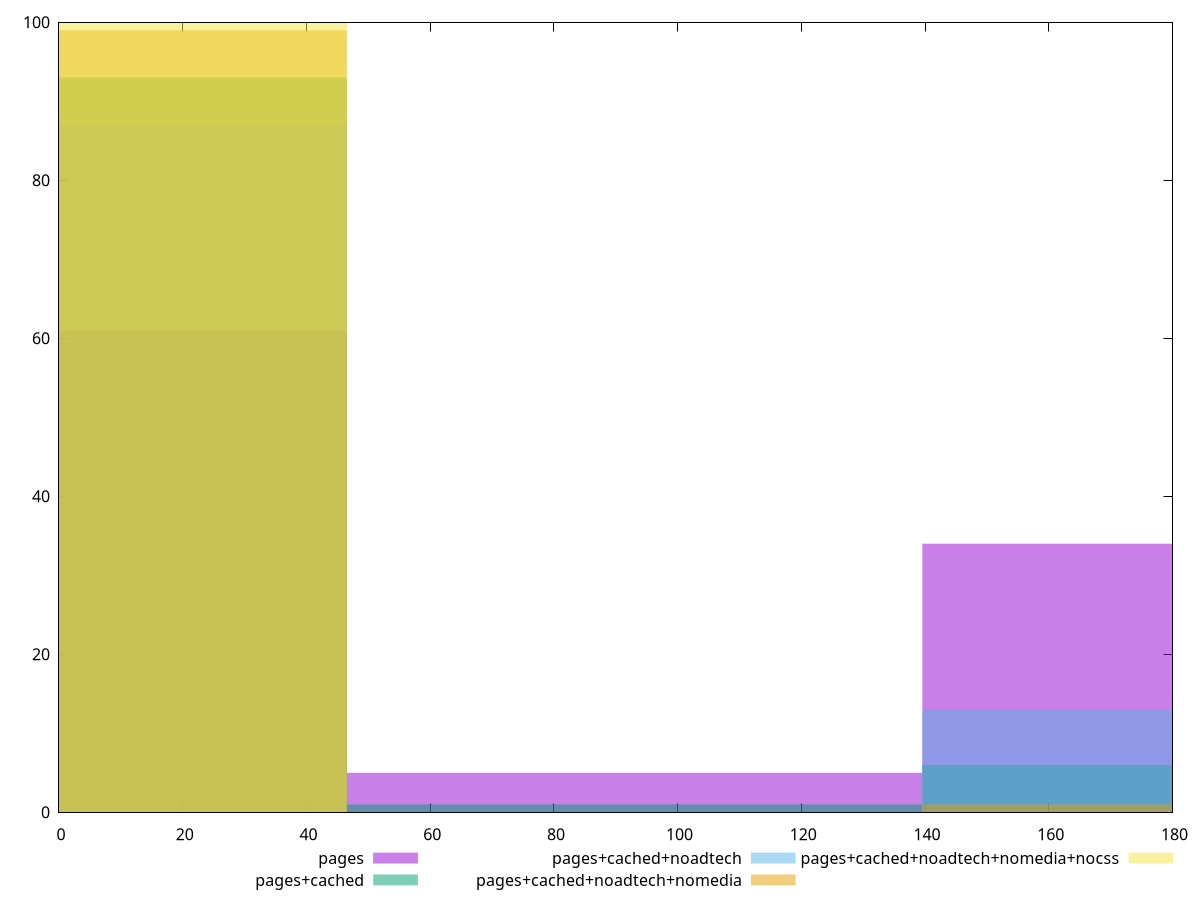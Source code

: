 reset

$pages <<EOF
0 61
186.08248316263132 34
93.04124158131566 5
EOF

$pagesCached <<EOF
93.04124158131566 1
0 93
186.08248316263132 6
EOF

$pagesCachedNoadtech <<EOF
0 87
186.08248316263132 13
EOF

$pagesCachedNoadtechNomedia <<EOF
0 99
186.08248316263132 1
EOF

$pagesCachedNoadtechNomediaNocss <<EOF
0 100
EOF

set key outside below
set boxwidth 93.04124158131566
set xrange [0:180]
set yrange [0:100]
set trange [0:100]
set style fill transparent solid 0.5 noborder
set terminal svg size 640, 530 enhanced background rgb 'white'
set output "report_00015_2021-02-09T16-11-33.973Z/unminified-css/comparison/histogram/all_raw.svg"

plot $pages title "pages" with boxes, \
     $pagesCached title "pages+cached" with boxes, \
     $pagesCachedNoadtech title "pages+cached+noadtech" with boxes, \
     $pagesCachedNoadtechNomedia title "pages+cached+noadtech+nomedia" with boxes, \
     $pagesCachedNoadtechNomediaNocss title "pages+cached+noadtech+nomedia+nocss" with boxes

reset
